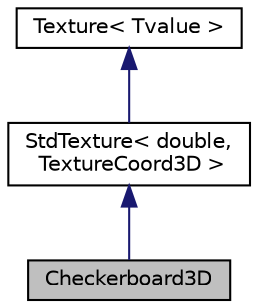 digraph "Checkerboard3D"
{
 // LATEX_PDF_SIZE
  edge [fontname="Helvetica",fontsize="10",labelfontname="Helvetica",labelfontsize="10"];
  node [fontname="Helvetica",fontsize="10",shape="box"];
  Node1 [label="Checkerboard3D",height=0.2,width=0.4,color="black", fillcolor="grey75", style="filled", fontcolor="black",tooltip="3D checkboard texture"];
  Node2 -> Node1 [dir="back",color="midnightblue",fontsize="10",style="solid"];
  Node2 [label="StdTexture\< double,\l TextureCoord3D \>",height=0.2,width=0.4,color="black", fillcolor="white", style="filled",URL="$class_std_texture.html",tooltip=" "];
  Node3 -> Node2 [dir="back",color="midnightblue",fontsize="10",style="solid"];
  Node3 [label="Texture\< Tvalue \>",height=0.2,width=0.4,color="black", fillcolor="white", style="filled",URL="$class_texture.html",tooltip="Base class for all textures."];
}

